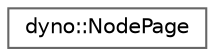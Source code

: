 digraph "Graphical Class Hierarchy"
{
 // LATEX_PDF_SIZE
  bgcolor="transparent";
  edge [fontname=Helvetica,fontsize=10,labelfontname=Helvetica,labelfontsize=10];
  node [fontname=Helvetica,fontsize=10,shape=box,height=0.2,width=0.4];
  rankdir="LR";
  Node0 [id="Node000000",label="dyno::NodePage",height=0.2,width=0.4,color="grey40", fillcolor="white", style="filled",URL="$classdyno_1_1_node_page.html",tooltip=" "];
}
